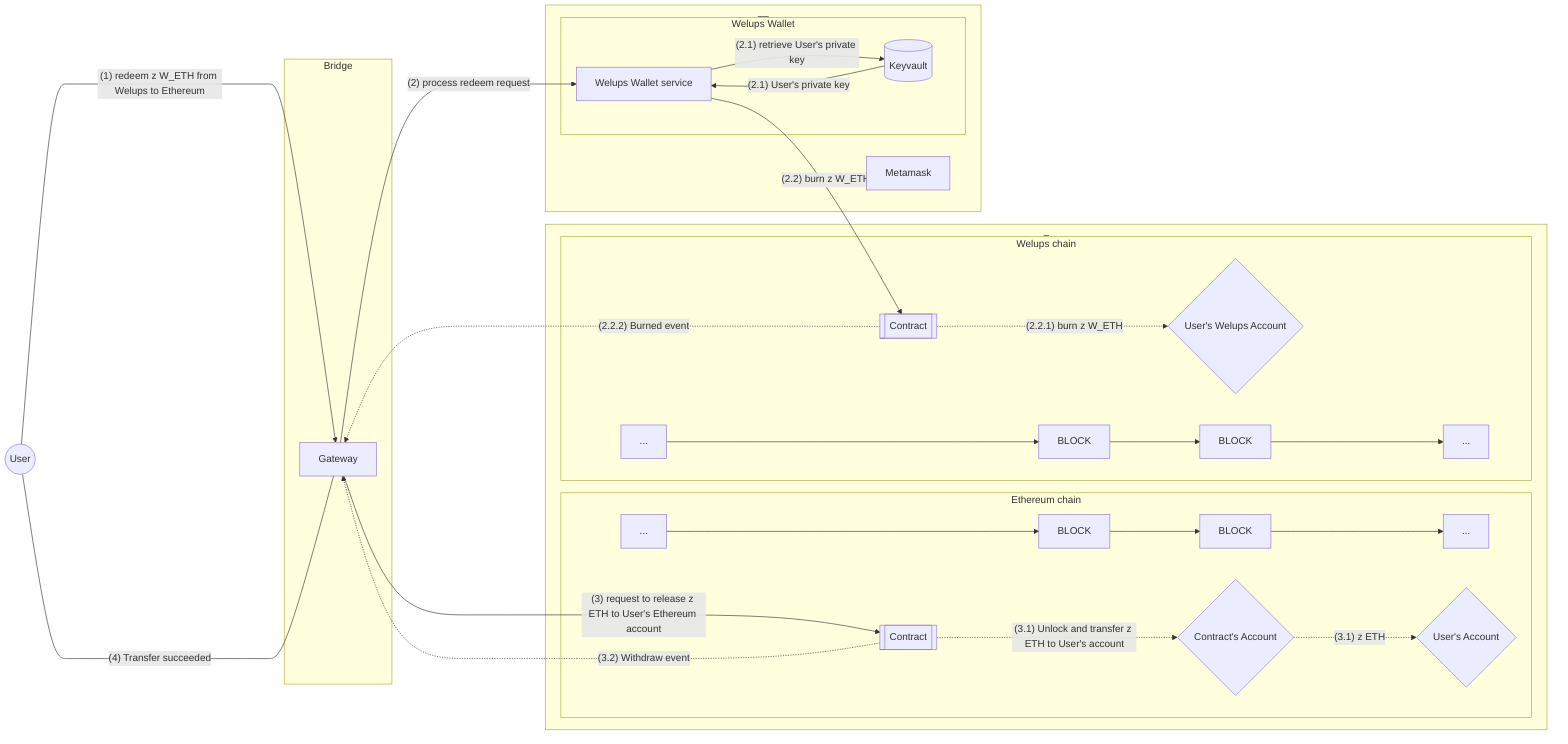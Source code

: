 graph LR
    User((User )) 
    subgraph BRD [Bridge]

    G[Gateway]
         
    end
    subgraph _   

    subgraph ETH [Ethereum chain]
     Head1[...]--->A1[BLOCK]-->B1[BLOCK]--->Tail1[...]    
     C1[[Contract]]
     W1{User's Account}
     W2{Contract's Account}          
    end

    subgraph WEL [Welups chain]
     C2[[Contract]]
     W3{User's Welups Account}
     Head2[...]--->A2[BLOCK]-->B2[BLOCK]--->Tail2[...]
    end
    end
    subgraph __
     MM[Metamask]
     subgraph WWS[Welups Wallet]
       WW[Welups Wallet service]
       DB[(Keyvault)]
     end
    end
    

User-----> |"(1) redeem z W_ETH from Welups to Ethereum"|G
G-- "(2) process redeem request" -->WW
WW-- "(2.1) retrieve User's private key" -->DB
DB-- "(2.1) User's private key" -->WW
WW-- "(2.2) burn z W_ETH" -->C2
C2-..->|"(2.2.1) burn z W_ETH"|W3
C2-..->|"(2.2.2) Burned event"|G

G-- "(3) request to release z ETH to User's Ethereum account" -->C1
C1-..->|"(3.1) Unlock and transfer z ETH to User's account"|W2
W2-..->|"(3.1) z ETH"|W1
C1-..->|"(3.2) Withdraw event"|G
User<-----|"(4) Transfer succeeded"|G